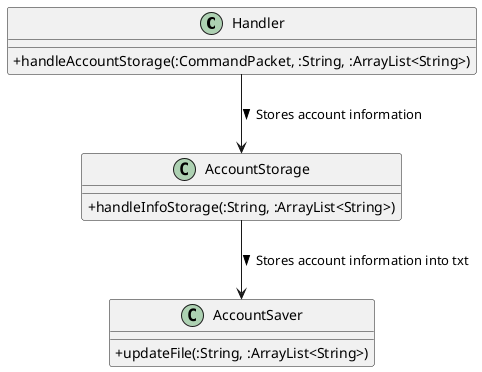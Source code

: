@startuml
skinparam classAttributeIconSize 0
class Handler {
 +handleAccountStorage(:CommandPacket, :String, :ArrayList<String>)
}

class AccountStorage {
 +handleInfoStorage(:String, :ArrayList<String>)
}

class AccountSaver {
 +updateFile(:String, :ArrayList<String>)
}

Handler --> AccountStorage : Stores account information >
AccountStorage --> AccountSaver : Stores account information into txt >
@enduml